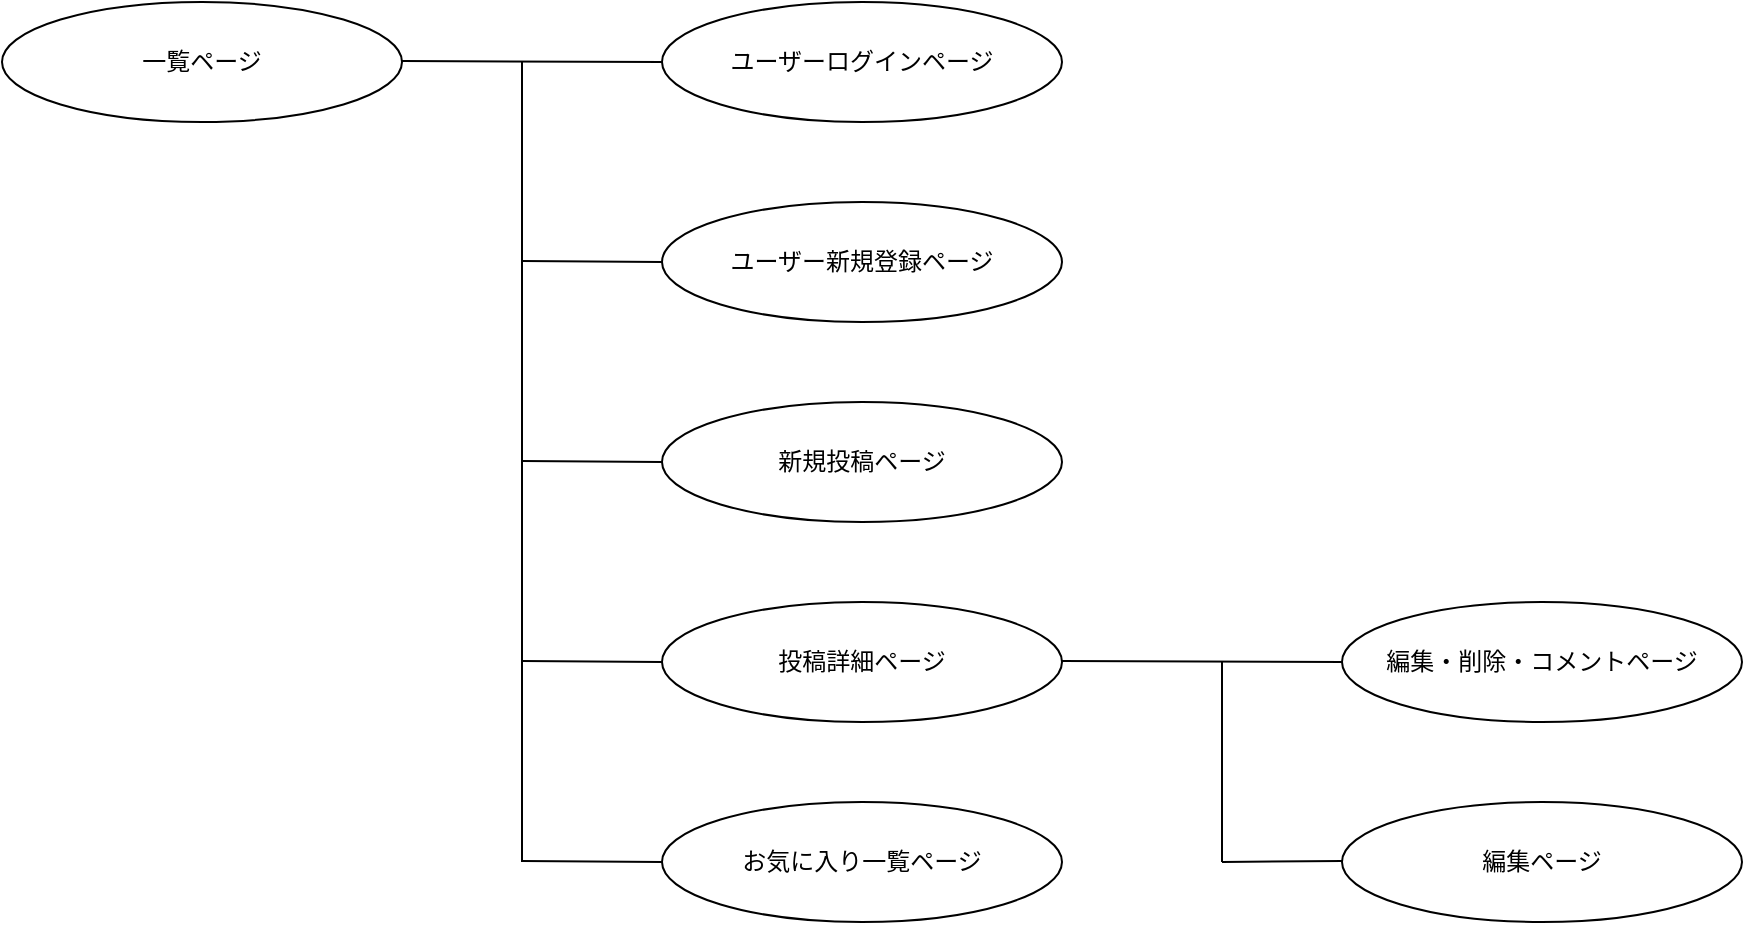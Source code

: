 <mxfile>
    <diagram id="_APKYOZnmLV0m8F6f62Q" name="ページ1">
        <mxGraphModel dx="1036" dy="818" grid="1" gridSize="10" guides="1" tooltips="1" connect="1" arrows="1" fold="1" page="1" pageScale="1" pageWidth="1654" pageHeight="1169" math="0" shadow="0">
            <root>
                <mxCell id="0"/>
                <mxCell id="1" parent="0"/>
                <mxCell id="2" value="一覧ページ" style="ellipse;whiteSpace=wrap;html=1;align=center;" vertex="1" parent="1">
                    <mxGeometry x="30" y="70" width="200" height="60" as="geometry"/>
                </mxCell>
                <mxCell id="6" value="ユーザーログインページ" style="ellipse;whiteSpace=wrap;html=1;align=center;" vertex="1" parent="1">
                    <mxGeometry x="360" y="70" width="200" height="60" as="geometry"/>
                </mxCell>
                <mxCell id="7" value="ユーザー新規登録ページ" style="ellipse;whiteSpace=wrap;html=1;align=center;" vertex="1" parent="1">
                    <mxGeometry x="360" y="170" width="200" height="60" as="geometry"/>
                </mxCell>
                <mxCell id="8" value="新規投稿ページ" style="ellipse;whiteSpace=wrap;html=1;align=center;" vertex="1" parent="1">
                    <mxGeometry x="360" y="270" width="200" height="60" as="geometry"/>
                </mxCell>
                <mxCell id="9" value="お気に入り一覧ページ" style="ellipse;whiteSpace=wrap;html=1;align=center;" vertex="1" parent="1">
                    <mxGeometry x="360" y="470" width="200" height="60" as="geometry"/>
                </mxCell>
                <mxCell id="10" value="投稿詳細ページ" style="ellipse;whiteSpace=wrap;html=1;align=center;" vertex="1" parent="1">
                    <mxGeometry x="360" y="370" width="200" height="60" as="geometry"/>
                </mxCell>
                <mxCell id="11" value="編集・削除・コメントページ" style="ellipse;whiteSpace=wrap;html=1;align=center;" vertex="1" parent="1">
                    <mxGeometry x="700" y="370" width="200" height="60" as="geometry"/>
                </mxCell>
                <mxCell id="12" value="編集ページ" style="ellipse;whiteSpace=wrap;html=1;align=center;" vertex="1" parent="1">
                    <mxGeometry x="700" y="470" width="200" height="60" as="geometry"/>
                </mxCell>
                <mxCell id="23" value="" style="endArrow=none;html=1;rounded=0;" edge="1" parent="1">
                    <mxGeometry relative="1" as="geometry">
                        <mxPoint x="230" y="99.5" as="sourcePoint"/>
                        <mxPoint x="360" y="100" as="targetPoint"/>
                    </mxGeometry>
                </mxCell>
                <mxCell id="24" value="" style="endArrow=none;html=1;rounded=0;" edge="1" parent="1">
                    <mxGeometry relative="1" as="geometry">
                        <mxPoint x="290" y="499.5" as="sourcePoint"/>
                        <mxPoint x="360" y="500" as="targetPoint"/>
                    </mxGeometry>
                </mxCell>
                <mxCell id="25" value="" style="endArrow=none;html=1;rounded=0;" edge="1" parent="1">
                    <mxGeometry relative="1" as="geometry">
                        <mxPoint x="290" y="100" as="sourcePoint"/>
                        <mxPoint x="290" y="500" as="targetPoint"/>
                    </mxGeometry>
                </mxCell>
                <mxCell id="26" value="" style="endArrow=none;html=1;rounded=0;" edge="1" parent="1">
                    <mxGeometry relative="1" as="geometry">
                        <mxPoint x="290" y="299.5" as="sourcePoint"/>
                        <mxPoint x="360" y="300" as="targetPoint"/>
                    </mxGeometry>
                </mxCell>
                <mxCell id="27" value="" style="endArrow=none;html=1;rounded=0;" edge="1" parent="1">
                    <mxGeometry relative="1" as="geometry">
                        <mxPoint x="290" y="399.5" as="sourcePoint"/>
                        <mxPoint x="360" y="400" as="targetPoint"/>
                    </mxGeometry>
                </mxCell>
                <mxCell id="28" value="" style="endArrow=none;html=1;rounded=0;entryX=0;entryY=0.5;entryDx=0;entryDy=0;" edge="1" parent="1" target="7">
                    <mxGeometry relative="1" as="geometry">
                        <mxPoint x="290" y="199.5" as="sourcePoint"/>
                        <mxPoint x="450" y="199.5" as="targetPoint"/>
                    </mxGeometry>
                </mxCell>
                <mxCell id="33" value="" style="endArrow=none;html=1;rounded=0;" edge="1" parent="1">
                    <mxGeometry relative="1" as="geometry">
                        <mxPoint x="560" y="399.5" as="sourcePoint"/>
                        <mxPoint x="700" y="400" as="targetPoint"/>
                    </mxGeometry>
                </mxCell>
                <mxCell id="34" value="" style="endArrow=none;html=1;rounded=0;" edge="1" parent="1">
                    <mxGeometry relative="1" as="geometry">
                        <mxPoint x="640" y="500" as="sourcePoint"/>
                        <mxPoint x="700" y="499.5" as="targetPoint"/>
                    </mxGeometry>
                </mxCell>
                <mxCell id="35" value="" style="endArrow=none;html=1;rounded=0;" edge="1" parent="1">
                    <mxGeometry relative="1" as="geometry">
                        <mxPoint x="640" y="400" as="sourcePoint"/>
                        <mxPoint x="640" y="500" as="targetPoint"/>
                    </mxGeometry>
                </mxCell>
            </root>
        </mxGraphModel>
    </diagram>
</mxfile>